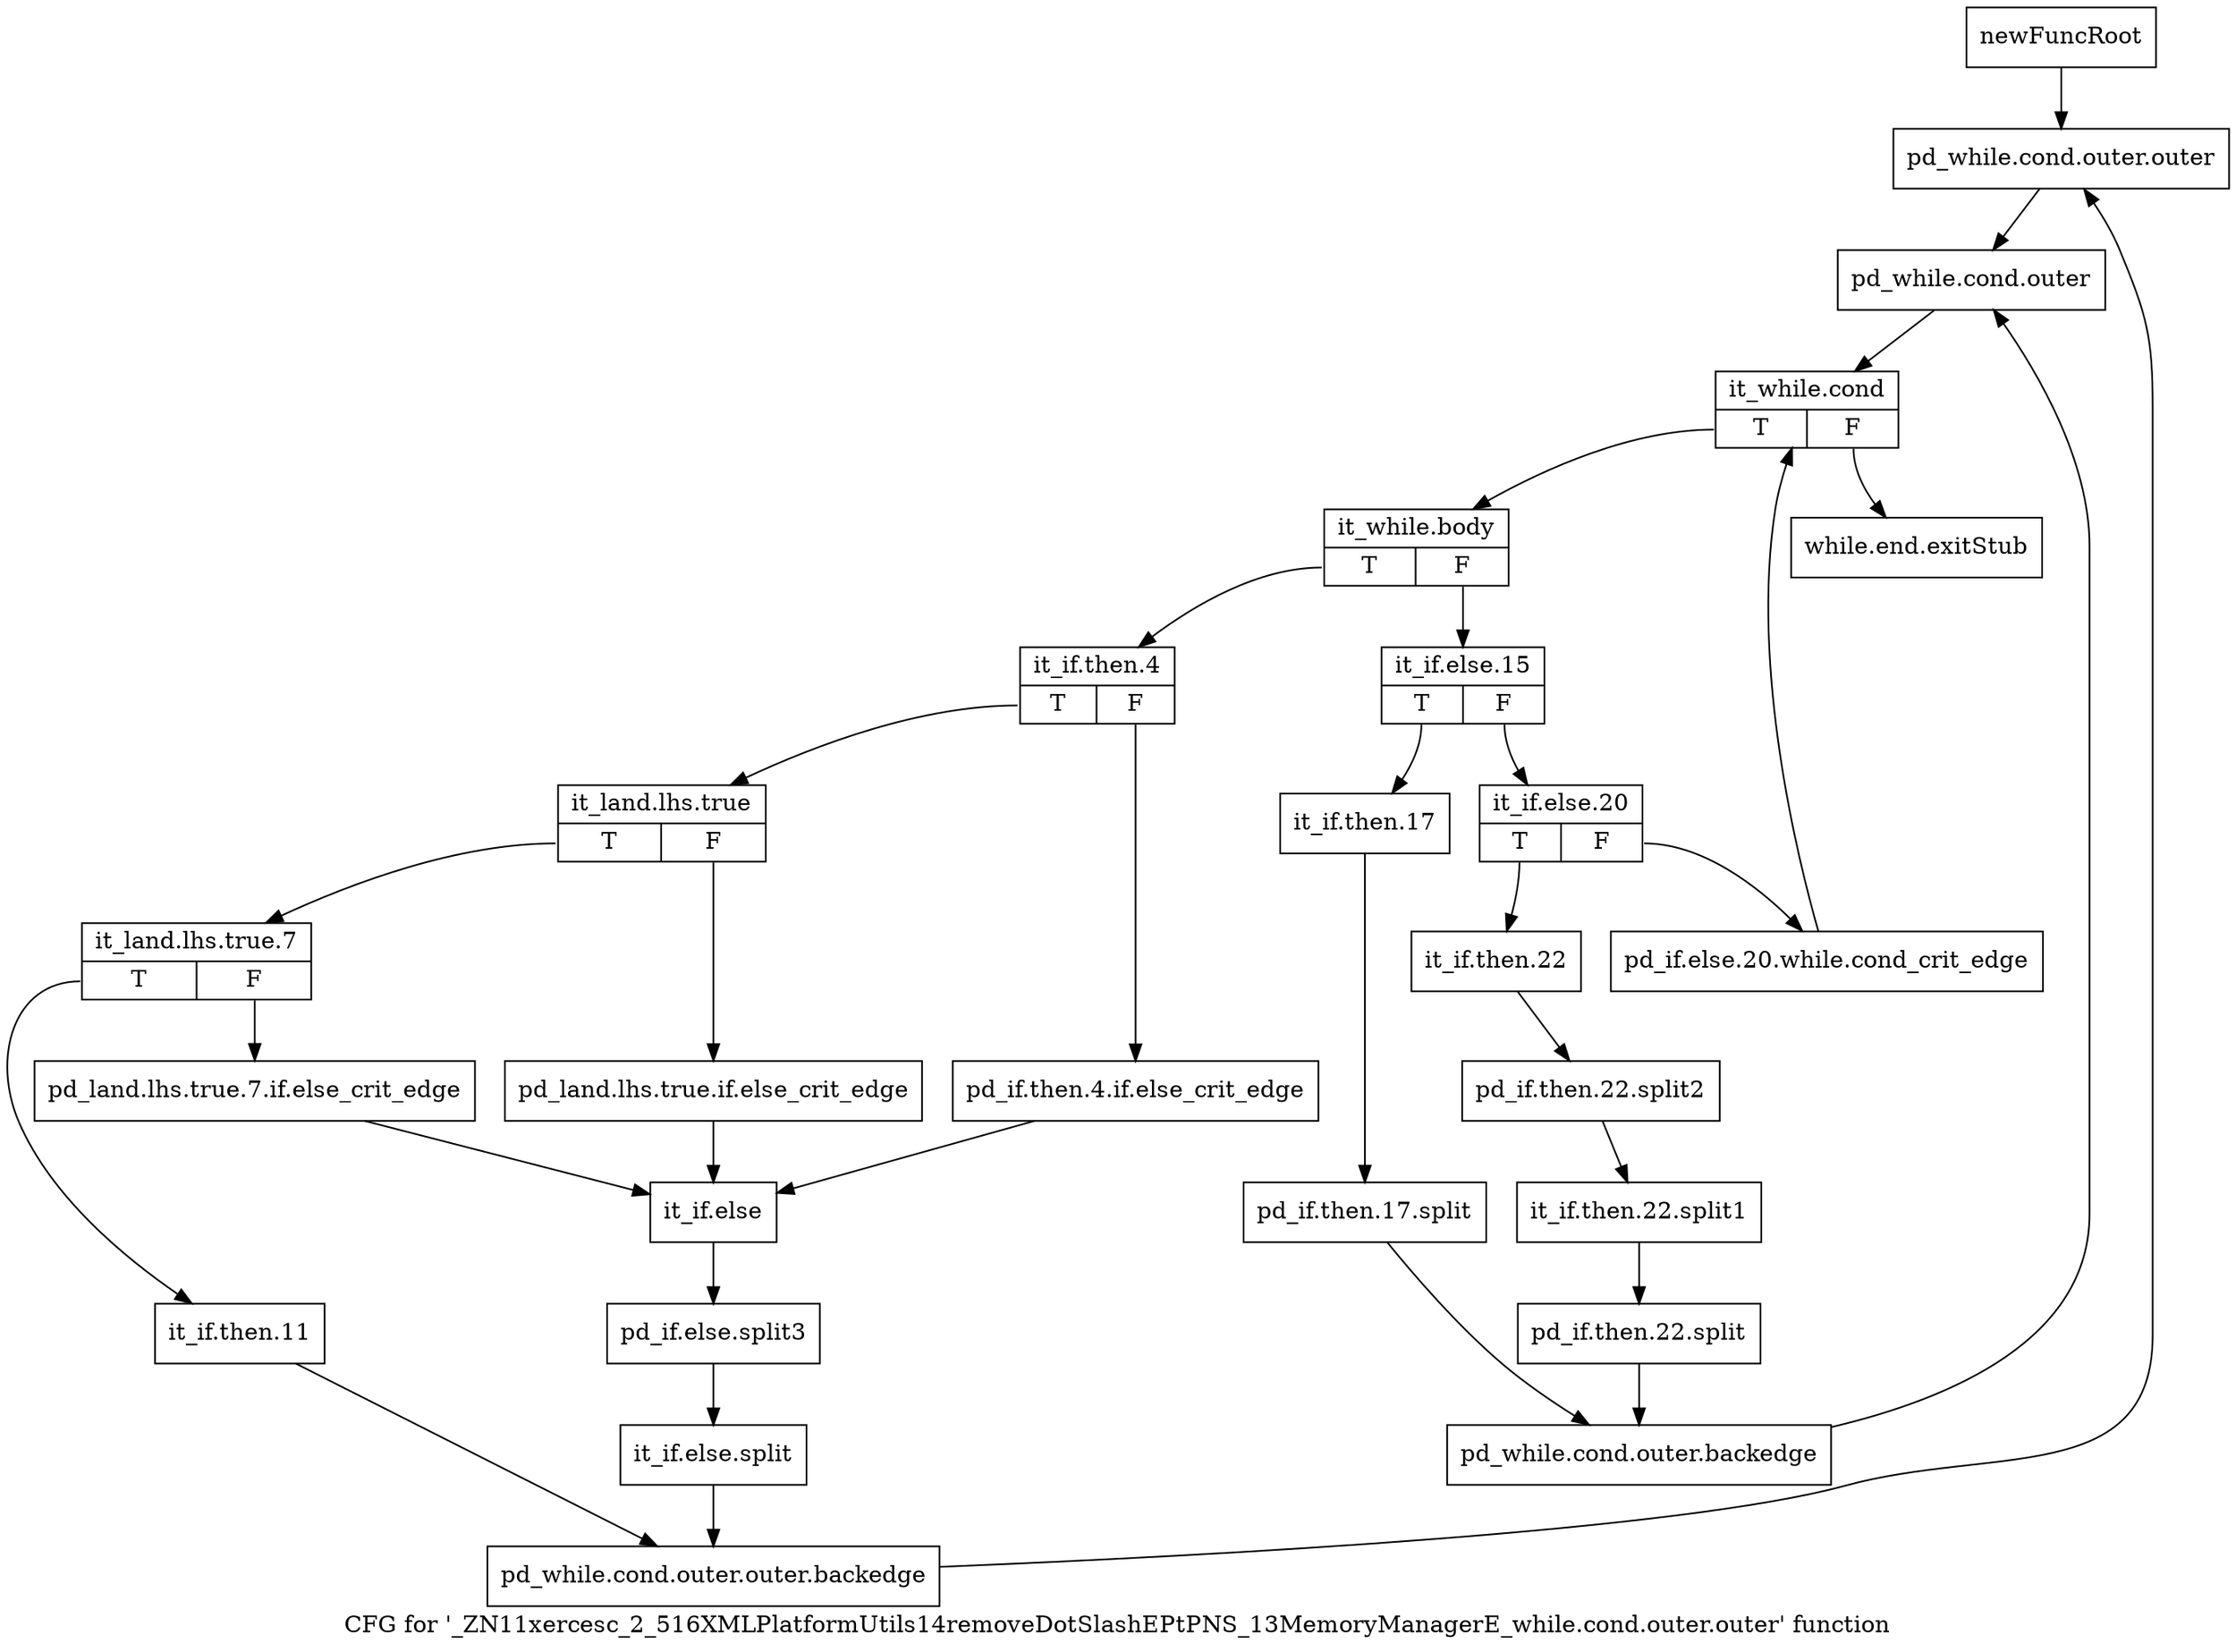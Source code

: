 digraph "CFG for '_ZN11xercesc_2_516XMLPlatformUtils14removeDotSlashEPtPNS_13MemoryManagerE_while.cond.outer.outer' function" {
	label="CFG for '_ZN11xercesc_2_516XMLPlatformUtils14removeDotSlashEPtPNS_13MemoryManagerE_while.cond.outer.outer' function";

	Node0x96abc80 [shape=record,label="{newFuncRoot}"];
	Node0x96abc80 -> Node0x96abd20;
	Node0x96abcd0 [shape=record,label="{while.end.exitStub}"];
	Node0x96abd20 [shape=record,label="{pd_while.cond.outer.outer}"];
	Node0x96abd20 -> Node0x96abd70;
	Node0x96abd70 [shape=record,label="{pd_while.cond.outer}"];
	Node0x96abd70 -> Node0x96abdc0;
	Node0x96abdc0 [shape=record,label="{it_while.cond|{<s0>T|<s1>F}}"];
	Node0x96abdc0:s0 -> Node0x96abe10;
	Node0x96abdc0:s1 -> Node0x96abcd0;
	Node0x96abe10 [shape=record,label="{it_while.body|{<s0>T|<s1>F}}"];
	Node0x96abe10:s0 -> Node0x96ac040;
	Node0x96abe10:s1 -> Node0x96abe60;
	Node0x96abe60 [shape=record,label="{it_if.else.15|{<s0>T|<s1>F}}"];
	Node0x96abe60:s0 -> Node0x96abfa0;
	Node0x96abe60:s1 -> Node0x96abeb0;
	Node0x96abeb0 [shape=record,label="{it_if.else.20|{<s0>T|<s1>F}}"];
	Node0x96abeb0:s0 -> Node0x96abf50;
	Node0x96abeb0:s1 -> Node0x96abf00;
	Node0x96abf00 [shape=record,label="{pd_if.else.20.while.cond_crit_edge}"];
	Node0x96abf00 -> Node0x96abdc0;
	Node0x96abf50 [shape=record,label="{it_if.then.22}"];
	Node0x96abf50 -> Node0xccbb650;
	Node0xccbb650 [shape=record,label="{pd_if.then.22.split2}"];
	Node0xccbb650 -> Node0xcd2e780;
	Node0xcd2e780 [shape=record,label="{it_if.then.22.split1}"];
	Node0xcd2e780 -> Node0xccbb560;
	Node0xccbb560 [shape=record,label="{pd_if.then.22.split}"];
	Node0xccbb560 -> Node0x96abff0;
	Node0x96abfa0 [shape=record,label="{it_if.then.17}"];
	Node0x96abfa0 -> Node0xccbb5b0;
	Node0xccbb5b0 [shape=record,label="{pd_if.then.17.split}"];
	Node0xccbb5b0 -> Node0x96abff0;
	Node0x96abff0 [shape=record,label="{pd_while.cond.outer.backedge}"];
	Node0x96abff0 -> Node0x96abd70;
	Node0x96ac040 [shape=record,label="{it_if.then.4|{<s0>T|<s1>F}}"];
	Node0x96ac040:s0 -> Node0x96ac0e0;
	Node0x96ac040:s1 -> Node0x96ac090;
	Node0x96ac090 [shape=record,label="{pd_if.then.4.if.else_crit_edge}"];
	Node0x96ac090 -> Node0x96ac220;
	Node0x96ac0e0 [shape=record,label="{it_land.lhs.true|{<s0>T|<s1>F}}"];
	Node0x96ac0e0:s0 -> Node0x96ac180;
	Node0x96ac0e0:s1 -> Node0x96ac130;
	Node0x96ac130 [shape=record,label="{pd_land.lhs.true.if.else_crit_edge}"];
	Node0x96ac130 -> Node0x96ac220;
	Node0x96ac180 [shape=record,label="{it_land.lhs.true.7|{<s0>T|<s1>F}}"];
	Node0x96ac180:s0 -> Node0x96ac270;
	Node0x96ac180:s1 -> Node0x96ac1d0;
	Node0x96ac1d0 [shape=record,label="{pd_land.lhs.true.7.if.else_crit_edge}"];
	Node0x96ac1d0 -> Node0x96ac220;
	Node0x96ac220 [shape=record,label="{it_if.else}"];
	Node0x96ac220 -> Node0xccbb6f0;
	Node0xccbb6f0 [shape=record,label="{pd_if.else.split3}"];
	Node0xccbb6f0 -> Node0xccbb600;
	Node0xccbb600 [shape=record,label="{it_if.else.split}"];
	Node0xccbb600 -> Node0x96ac2c0;
	Node0x96ac270 [shape=record,label="{it_if.then.11}"];
	Node0x96ac270 -> Node0x96ac2c0;
	Node0x96ac2c0 [shape=record,label="{pd_while.cond.outer.outer.backedge}"];
	Node0x96ac2c0 -> Node0x96abd20;
}
